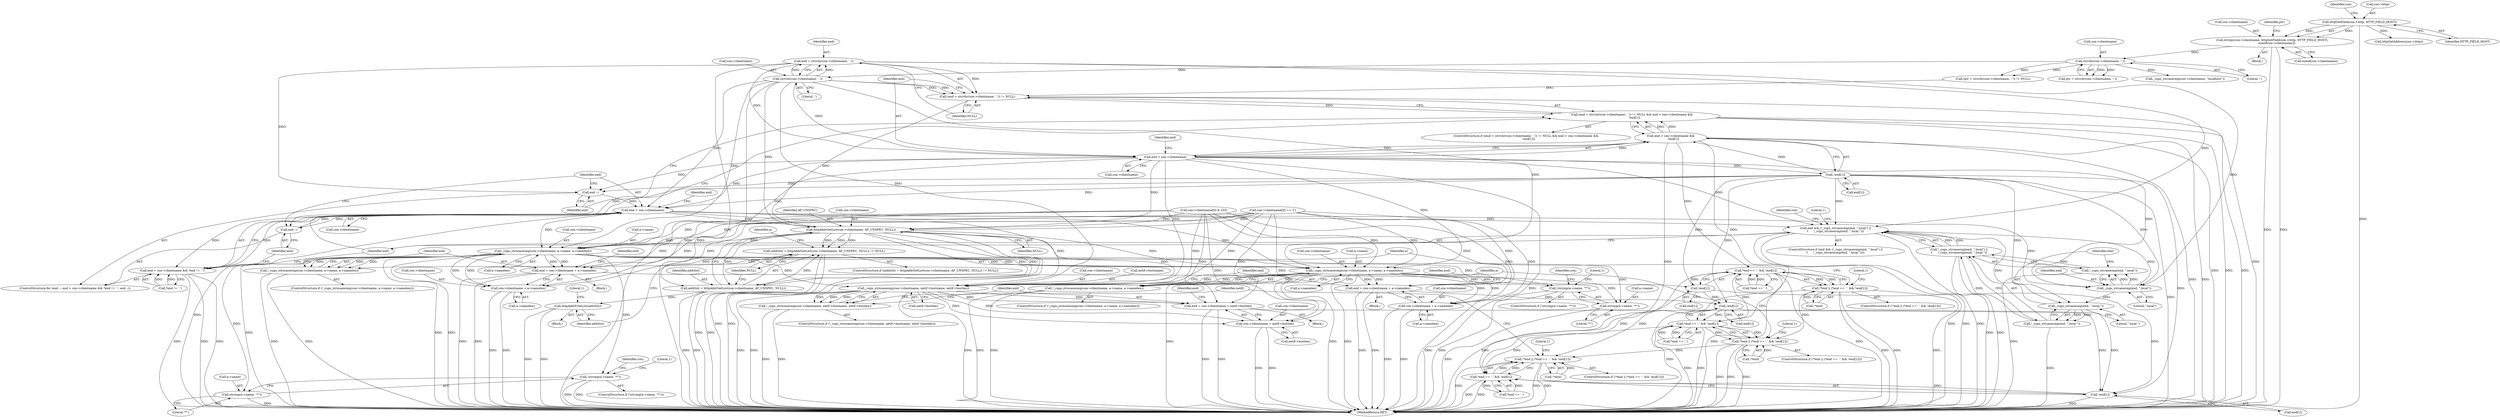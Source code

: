 digraph "0_cups_afa80cb2b457bf8d64f775bed307588610476c41@API" {
"1000214" [label="(Call,end = strrchr(con->clientname, '.'))"];
"1000216" [label="(Call,strrchr(con->clientname, '.'))"];
"1000146" [label="(Call,strrchr(con->clientname, ':'))"];
"1000128" [label="(Call,strlcpy(con->clientname, httpGetField(con->http, HTTP_FIELD_HOST),\n          sizeof(con->clientname)))"];
"1000132" [label="(Call,httpGetField(con->http, HTTP_FIELD_HOST))"];
"1000213" [label="(Call,(end = strrchr(con->clientname, '.')) != NULL)"];
"1000212" [label="(Call,(end = strrchr(con->clientname, '.')) != NULL && end > con->clientname &&\n      !end[1])"];
"1000285" [label="(Call,httpAddrGetList(con->clientname, AF_UNSPEC, NULL))"];
"1000282" [label="(Call,(addrlist = httpAddrGetList(con->clientname, AF_UNSPEC, NULL)) != NULL)"];
"1000283" [label="(Call,addrlist = httpAddrGetList(con->clientname, AF_UNSPEC, NULL))"];
"1000293" [label="(Call,httpAddrFreeList(addrlist))"];
"1000323" [label="(Call,_cups_strncasecmp(con->clientname, a->name, a->namelen))"];
"1000313" [label="(Call,!strcmp(a->name, \"*\"))"];
"1000314" [label="(Call,strcmp(a->name, \"*\"))"];
"1000322" [label="(Call,!_cups_strncasecmp(con->clientname, a->name, a->namelen))"];
"1000334" [label="(Call,end = con->clientname + a->namelen)"];
"1000353" [label="(Call,!end[1])"];
"1000348" [label="(Call,*end == '.' && !end[1])"];
"1000344" [label="(Call,!*end || (*end == '.' && !end[1]))"];
"1000406" [label="(Call,!*end || (*end == '.' && !end[1]))"];
"1000459" [label="(Call,!*end || (*end == '.' && !end[1]))"];
"1000410" [label="(Call,*end == '.' && !end[1])"];
"1000463" [label="(Call,*end == '.' && !end[1])"];
"1000415" [label="(Call,!end[1])"];
"1000468" [label="(Call,!end[1])"];
"1000336" [label="(Call,con->clientname + a->namelen)"];
"1000375" [label="(Call,!strcmp(a->name, \"*\"))"];
"1000376" [label="(Call,strcmp(a->name, \"*\"))"];
"1000385" [label="(Call,_cups_strncasecmp(con->clientname, a->name, a->namelen))"];
"1000384" [label="(Call,!_cups_strncasecmp(con->clientname, a->name, a->namelen))"];
"1000396" [label="(Call,end = con->clientname + a->namelen)"];
"1000398" [label="(Call,con->clientname + a->namelen)"];
"1000438" [label="(Call,_cups_strncasecmp(con->clientname, netif->hostname, netif->hostlen))"];
"1000437" [label="(Call,!_cups_strncasecmp(con->clientname, netif->hostname, netif->hostlen))"];
"1000449" [label="(Call,end = con->clientname + netif->hostlen)"];
"1000451" [label="(Call,con->clientname + netif->hostlen)"];
"1000223" [label="(Call,end > con->clientname)"];
"1000222" [label="(Call,end > con->clientname &&\n      !end[1])"];
"1000228" [label="(Call,!end[1])"];
"1000234" [label="(Call,end --)"];
"1000237" [label="(Call,end > con->clientname)"];
"1000236" [label="(Call,end > con->clientname && *end != '.')"];
"1000246" [label="(Call,end --)"];
"1000249" [label="(Call,end && (!_cups_strcasecmp(end, \".local\") ||\n\t      !_cups_strcasecmp(end, \".local.\")))"];
"1000253" [label="(Call,_cups_strcasecmp(end, \".local\"))"];
"1000252" [label="(Call,!_cups_strcasecmp(end, \".local\"))"];
"1000251" [label="(Call,!_cups_strcasecmp(end, \".local\") ||\n\t      !_cups_strcasecmp(end, \".local.\"))"];
"1000257" [label="(Call,_cups_strcasecmp(end, \".local.\"))"];
"1000256" [label="(Call,!_cups_strcasecmp(end, \".local.\"))"];
"1000333" [label="(Block,)"];
"1000217" [label="(Call,con->clientname)"];
"1000315" [label="(Call,a->name)"];
"1000387" [label="(Identifier,con)"];
"1000294" [label="(Identifier,addrlist)"];
"1000320" [label="(Literal,1)"];
"1000345" [label="(Call,!*end)"];
"1000293" [label="(Call,httpAddrFreeList(addrlist))"];
"1000395" [label="(Block,)"];
"1000397" [label="(Identifier,end)"];
"1000463" [label="(Call,*end == '.' && !end[1])"];
"1000354" [label="(Call,end[1])"];
"1000259" [label="(Literal,\".local.\")"];
"1000377" [label="(Call,a->name)"];
"1000284" [label="(Identifier,addrlist)"];
"1000186" [label="(Call,_cups_strcasecmp(con->clientname, \"localhost\"))"];
"1000334" [label="(Call,end = con->clientname + a->namelen)"];
"1000410" [label="(Call,*end == '.' && !end[1])"];
"1000374" [label="(ControlStructure,if (!strcmp(a->name, \"*\")))"];
"1000281" [label="(ControlStructure,if ((addrlist = httpAddrGetList(con->clientname, AF_UNSPEC, NULL)) != NULL))"];
"1000272" [label="(Call,con->clientname[0] == '[')"];
"1000290" [label="(Identifier,NULL)"];
"1000248" [label="(ControlStructure,if (end && (!_cups_strcasecmp(end, \".local\") ||\n\t      !_cups_strcasecmp(end, \".local.\"))))"];
"1000386" [label="(Call,con->clientname)"];
"1000392" [label="(Call,a->namelen)"];
"1000291" [label="(Identifier,NULL)"];
"1000384" [label="(Call,!_cups_strncasecmp(con->clientname, a->name, a->namelen))"];
"1000385" [label="(Call,_cups_strncasecmp(con->clientname, a->name, a->namelen))"];
"1000420" [label="(Literal,1)"];
"1000407" [label="(Call,!*end)"];
"1000375" [label="(Call,!strcmp(a->name, \"*\"))"];
"1000147" [label="(Call,con->clientname)"];
"1000251" [label="(Call,!_cups_strcasecmp(end, \".local\") ||\n\t      !_cups_strcasecmp(end, \".local.\"))"];
"1000458" [label="(ControlStructure,if (!*end || (*end == '.' && !end[1])))"];
"1000464" [label="(Call,*end == '.')"];
"1000368" [label="(Identifier,a)"];
"1000336" [label="(Call,con->clientname + a->namelen)"];
"1000254" [label="(Identifier,end)"];
"1000321" [label="(ControlStructure,if (!_cups_strncasecmp(con->clientname, a->name, a->namelen)))"];
"1000451" [label="(Call,con->clientname + netif->hostlen)"];
"1000253" [label="(Call,_cups_strcasecmp(end, \".local\"))"];
"1000296" [label="(Literal,1)"];
"1000236" [label="(Call,end > con->clientname && *end != '.')"];
"1000211" [label="(ControlStructure,if ((end = strrchr(con->clientname, '.')) != NULL && end > con->clientname &&\n      !end[1]))"];
"1000139" [label="(Identifier,con)"];
"1000225" [label="(Call,con->clientname)"];
"1000323" [label="(Call,_cups_strncasecmp(con->clientname, a->name, a->namelen))"];
"1000476" [label="(MethodReturn,RET)"];
"1000353" [label="(Call,!end[1])"];
"1000437" [label="(Call,!_cups_strncasecmp(con->clientname, netif->hostname, netif->hostlen))"];
"1000299" [label="(Identifier,a)"];
"1000383" [label="(ControlStructure,if (!_cups_strncasecmp(con->clientname, a->name, a->namelen)))"];
"1000348" [label="(Call,*end == '.' && !end[1])"];
"1000358" [label="(Literal,1)"];
"1000285" [label="(Call,httpAddrGetList(con->clientname, AF_UNSPEC, NULL))"];
"1000337" [label="(Call,con->clientname)"];
"1000250" [label="(Identifier,end)"];
"1000150" [label="(Literal,':')"];
"1000462" [label="(Identifier,end)"];
"1000382" [label="(Literal,1)"];
"1000238" [label="(Identifier,end)"];
"1000222" [label="(Call,end > con->clientname &&\n      !end[1])"];
"1000221" [label="(Identifier,NULL)"];
"1000146" [label="(Call,strrchr(con->clientname, ':'))"];
"1000255" [label="(Literal,\".local\")"];
"1000376" [label="(Call,strcmp(a->name, \"*\"))"];
"1000129" [label="(Call,con->clientname)"];
"1000430" [label="(Identifier,netif)"];
"1000415" [label="(Call,!end[1])"];
"1000314" [label="(Call,strcmp(a->name, \"*\"))"];
"1000344" [label="(Call,!*end || (*end == '.' && !end[1]))"];
"1000128" [label="(Call,strlcpy(con->clientname, httpGetField(con->http, HTTP_FIELD_HOST),\n          sizeof(con->clientname)))"];
"1000268" [label="(Identifier,con)"];
"1000306" [label="(Identifier,a)"];
"1000234" [label="(Call,end --)"];
"1000416" [label="(Call,end[1])"];
"1000249" [label="(Call,end && (!_cups_strcasecmp(end, \".local\") ||\n\t      !_cups_strcasecmp(end, \".local.\")))"];
"1000330" [label="(Call,a->namelen)"];
"1000402" [label="(Call,a->namelen)"];
"1000325" [label="(Identifier,con)"];
"1000327" [label="(Call,a->name)"];
"1000322" [label="(Call,!_cups_strncasecmp(con->clientname, a->name, a->namelen))"];
"1000233" [label="(ControlStructure,for (end --; end > con->clientname && *end != '.'; end --))"];
"1000237" [label="(Call,end > con->clientname)"];
"1000389" [label="(Call,a->name)"];
"1000257" [label="(Call,_cups_strcasecmp(end, \".local.\"))"];
"1000145" [label="(Identifier,ptr)"];
"1000265" [label="(Call,con->clientname[0] & 255)"];
"1000235" [label="(Identifier,end)"];
"1000411" [label="(Call,*end == '.')"];
"1000252" [label="(Call,!_cups_strcasecmp(end, \".local\"))"];
"1000244" [label="(Identifier,end)"];
"1000335" [label="(Identifier,end)"];
"1000449" [label="(Call,end = con->clientname + netif->hostlen)"];
"1000439" [label="(Call,con->clientname)"];
"1000137" [label="(Call,sizeof(con->clientname))"];
"1000436" [label="(ControlStructure,if (!_cups_strncasecmp(con->clientname, netif->hostname, netif->hostlen)))"];
"1000215" [label="(Identifier,end)"];
"1000455" [label="(Call,netif->hostlen)"];
"1000343" [label="(ControlStructure,if (!*end || (*end == '.' && !end[1])))"];
"1000286" [label="(Call,con->clientname)"];
"1000445" [label="(Call,netif->hostlen)"];
"1000230" [label="(Identifier,end)"];
"1000347" [label="(Identifier,end)"];
"1000349" [label="(Call,*end == '.')"];
"1000468" [label="(Call,!end[1])"];
"1000469" [label="(Call,end[1])"];
"1000214" [label="(Call,end = strrchr(con->clientname, '.'))"];
"1000312" [label="(ControlStructure,if (!strcmp(a->name, \"*\")))"];
"1000282" [label="(Call,(addrlist = httpAddrGetList(con->clientname, AF_UNSPEC, NULL)) != NULL)"];
"1000220" [label="(Literal,'.')"];
"1000459" [label="(Call,!*end || (*end == '.' && !end[1]))"];
"1000399" [label="(Call,con->clientname)"];
"1000228" [label="(Call,!end[1])"];
"1000448" [label="(Block,)"];
"1000246" [label="(Call,end --)"];
"1000438" [label="(Call,_cups_strncasecmp(con->clientname, netif->hostname, netif->hostlen))"];
"1000450" [label="(Identifier,end)"];
"1000380" [label="(Literal,\"*\")"];
"1000340" [label="(Call,a->namelen)"];
"1000261" [label="(Literal,1)"];
"1000318" [label="(Literal,\"*\")"];
"1000229" [label="(Call,end[1])"];
"1000256" [label="(Call,!_cups_strcasecmp(end, \".local.\"))"];
"1000216" [label="(Call,strrchr(con->clientname, '.'))"];
"1000409" [label="(Identifier,end)"];
"1000224" [label="(Identifier,end)"];
"1000398" [label="(Call,con->clientname + a->namelen)"];
"1000239" [label="(Call,con->clientname)"];
"1000406" [label="(Call,!*end || (*end == '.' && !end[1]))"];
"1000178" [label="(Call,httpGetAddress(con->http))"];
"1000213" [label="(Call,(end = strrchr(con->clientname, '.')) != NULL)"];
"1000313" [label="(Call,!strcmp(a->name, \"*\"))"];
"1000405" [label="(ControlStructure,if (!*end || (*end == '.' && !end[1])))"];
"1000324" [label="(Call,con->clientname)"];
"1000473" [label="(Literal,1)"];
"1000442" [label="(Call,netif->hostname)"];
"1000144" [label="(Call,ptr = strrchr(con->clientname, ':'))"];
"1000242" [label="(Call,*end != '.')"];
"1000143" [label="(Call,(ptr = strrchr(con->clientname, ':')) != NULL)"];
"1000289" [label="(Identifier,AF_UNSPEC)"];
"1000396" [label="(Call,end = con->clientname + a->namelen)"];
"1000258" [label="(Identifier,end)"];
"1000132" [label="(Call,httpGetField(con->http, HTTP_FIELD_HOST))"];
"1000212" [label="(Call,(end = strrchr(con->clientname, '.')) != NULL && end > con->clientname &&\n      !end[1])"];
"1000292" [label="(Block,)"];
"1000460" [label="(Call,!*end)"];
"1000247" [label="(Identifier,end)"];
"1000283" [label="(Call,addrlist = httpAddrGetList(con->clientname, AF_UNSPEC, NULL))"];
"1000123" [label="(Block,)"];
"1000133" [label="(Call,con->http)"];
"1000223" [label="(Call,end > con->clientname)"];
"1000136" [label="(Identifier,HTTP_FIELD_HOST)"];
"1000452" [label="(Call,con->clientname)"];
"1000214" -> "1000213"  [label="AST: "];
"1000214" -> "1000216"  [label="CFG: "];
"1000215" -> "1000214"  [label="AST: "];
"1000216" -> "1000214"  [label="AST: "];
"1000221" -> "1000214"  [label="CFG: "];
"1000214" -> "1000476"  [label="DDG: "];
"1000214" -> "1000213"  [label="DDG: "];
"1000216" -> "1000214"  [label="DDG: "];
"1000216" -> "1000214"  [label="DDG: "];
"1000214" -> "1000223"  [label="DDG: "];
"1000214" -> "1000234"  [label="DDG: "];
"1000214" -> "1000249"  [label="DDG: "];
"1000214" -> "1000253"  [label="DDG: "];
"1000216" -> "1000220"  [label="CFG: "];
"1000217" -> "1000216"  [label="AST: "];
"1000220" -> "1000216"  [label="AST: "];
"1000216" -> "1000476"  [label="DDG: "];
"1000216" -> "1000213"  [label="DDG: "];
"1000216" -> "1000213"  [label="DDG: "];
"1000146" -> "1000216"  [label="DDG: "];
"1000216" -> "1000223"  [label="DDG: "];
"1000216" -> "1000237"  [label="DDG: "];
"1000216" -> "1000285"  [label="DDG: "];
"1000216" -> "1000323"  [label="DDG: "];
"1000216" -> "1000385"  [label="DDG: "];
"1000216" -> "1000438"  [label="DDG: "];
"1000146" -> "1000144"  [label="AST: "];
"1000146" -> "1000150"  [label="CFG: "];
"1000147" -> "1000146"  [label="AST: "];
"1000150" -> "1000146"  [label="AST: "];
"1000144" -> "1000146"  [label="CFG: "];
"1000146" -> "1000143"  [label="DDG: "];
"1000146" -> "1000143"  [label="DDG: "];
"1000146" -> "1000144"  [label="DDG: "];
"1000146" -> "1000144"  [label="DDG: "];
"1000128" -> "1000146"  [label="DDG: "];
"1000146" -> "1000186"  [label="DDG: "];
"1000128" -> "1000123"  [label="AST: "];
"1000128" -> "1000137"  [label="CFG: "];
"1000129" -> "1000128"  [label="AST: "];
"1000132" -> "1000128"  [label="AST: "];
"1000137" -> "1000128"  [label="AST: "];
"1000145" -> "1000128"  [label="CFG: "];
"1000128" -> "1000476"  [label="DDG: "];
"1000128" -> "1000476"  [label="DDG: "];
"1000132" -> "1000128"  [label="DDG: "];
"1000132" -> "1000128"  [label="DDG: "];
"1000132" -> "1000136"  [label="CFG: "];
"1000133" -> "1000132"  [label="AST: "];
"1000136" -> "1000132"  [label="AST: "];
"1000139" -> "1000132"  [label="CFG: "];
"1000132" -> "1000476"  [label="DDG: "];
"1000132" -> "1000178"  [label="DDG: "];
"1000213" -> "1000212"  [label="AST: "];
"1000213" -> "1000221"  [label="CFG: "];
"1000221" -> "1000213"  [label="AST: "];
"1000224" -> "1000213"  [label="CFG: "];
"1000212" -> "1000213"  [label="CFG: "];
"1000213" -> "1000476"  [label="DDG: "];
"1000213" -> "1000212"  [label="DDG: "];
"1000143" -> "1000213"  [label="DDG: "];
"1000213" -> "1000285"  [label="DDG: "];
"1000212" -> "1000211"  [label="AST: "];
"1000212" -> "1000222"  [label="CFG: "];
"1000222" -> "1000212"  [label="AST: "];
"1000235" -> "1000212"  [label="CFG: "];
"1000250" -> "1000212"  [label="CFG: "];
"1000212" -> "1000476"  [label="DDG: "];
"1000212" -> "1000476"  [label="DDG: "];
"1000212" -> "1000476"  [label="DDG: "];
"1000222" -> "1000212"  [label="DDG: "];
"1000222" -> "1000212"  [label="DDG: "];
"1000285" -> "1000283"  [label="AST: "];
"1000285" -> "1000290"  [label="CFG: "];
"1000286" -> "1000285"  [label="AST: "];
"1000289" -> "1000285"  [label="AST: "];
"1000290" -> "1000285"  [label="AST: "];
"1000283" -> "1000285"  [label="CFG: "];
"1000285" -> "1000476"  [label="DDG: "];
"1000285" -> "1000476"  [label="DDG: "];
"1000285" -> "1000282"  [label="DDG: "];
"1000285" -> "1000282"  [label="DDG: "];
"1000285" -> "1000282"  [label="DDG: "];
"1000285" -> "1000283"  [label="DDG: "];
"1000285" -> "1000283"  [label="DDG: "];
"1000285" -> "1000283"  [label="DDG: "];
"1000223" -> "1000285"  [label="DDG: "];
"1000237" -> "1000285"  [label="DDG: "];
"1000265" -> "1000285"  [label="DDG: "];
"1000272" -> "1000285"  [label="DDG: "];
"1000285" -> "1000323"  [label="DDG: "];
"1000285" -> "1000385"  [label="DDG: "];
"1000285" -> "1000438"  [label="DDG: "];
"1000282" -> "1000281"  [label="AST: "];
"1000282" -> "1000291"  [label="CFG: "];
"1000283" -> "1000282"  [label="AST: "];
"1000291" -> "1000282"  [label="AST: "];
"1000294" -> "1000282"  [label="CFG: "];
"1000299" -> "1000282"  [label="CFG: "];
"1000282" -> "1000476"  [label="DDG: "];
"1000282" -> "1000476"  [label="DDG: "];
"1000283" -> "1000282"  [label="DDG: "];
"1000284" -> "1000283"  [label="AST: "];
"1000291" -> "1000283"  [label="CFG: "];
"1000283" -> "1000476"  [label="DDG: "];
"1000283" -> "1000476"  [label="DDG: "];
"1000283" -> "1000293"  [label="DDG: "];
"1000293" -> "1000292"  [label="AST: "];
"1000293" -> "1000294"  [label="CFG: "];
"1000294" -> "1000293"  [label="AST: "];
"1000296" -> "1000293"  [label="CFG: "];
"1000293" -> "1000476"  [label="DDG: "];
"1000293" -> "1000476"  [label="DDG: "];
"1000323" -> "1000322"  [label="AST: "];
"1000323" -> "1000330"  [label="CFG: "];
"1000324" -> "1000323"  [label="AST: "];
"1000327" -> "1000323"  [label="AST: "];
"1000330" -> "1000323"  [label="AST: "];
"1000322" -> "1000323"  [label="CFG: "];
"1000323" -> "1000476"  [label="DDG: "];
"1000323" -> "1000476"  [label="DDG: "];
"1000323" -> "1000476"  [label="DDG: "];
"1000323" -> "1000313"  [label="DDG: "];
"1000323" -> "1000314"  [label="DDG: "];
"1000323" -> "1000322"  [label="DDG: "];
"1000323" -> "1000322"  [label="DDG: "];
"1000323" -> "1000322"  [label="DDG: "];
"1000223" -> "1000323"  [label="DDG: "];
"1000237" -> "1000323"  [label="DDG: "];
"1000265" -> "1000323"  [label="DDG: "];
"1000272" -> "1000323"  [label="DDG: "];
"1000323" -> "1000334"  [label="DDG: "];
"1000323" -> "1000334"  [label="DDG: "];
"1000323" -> "1000336"  [label="DDG: "];
"1000323" -> "1000336"  [label="DDG: "];
"1000323" -> "1000375"  [label="DDG: "];
"1000323" -> "1000376"  [label="DDG: "];
"1000323" -> "1000385"  [label="DDG: "];
"1000323" -> "1000385"  [label="DDG: "];
"1000323" -> "1000385"  [label="DDG: "];
"1000323" -> "1000438"  [label="DDG: "];
"1000313" -> "1000312"  [label="AST: "];
"1000313" -> "1000314"  [label="CFG: "];
"1000314" -> "1000313"  [label="AST: "];
"1000320" -> "1000313"  [label="CFG: "];
"1000325" -> "1000313"  [label="CFG: "];
"1000313" -> "1000476"  [label="DDG: "];
"1000313" -> "1000476"  [label="DDG: "];
"1000314" -> "1000318"  [label="CFG: "];
"1000315" -> "1000314"  [label="AST: "];
"1000318" -> "1000314"  [label="AST: "];
"1000314" -> "1000476"  [label="DDG: "];
"1000322" -> "1000321"  [label="AST: "];
"1000335" -> "1000322"  [label="CFG: "];
"1000306" -> "1000322"  [label="CFG: "];
"1000322" -> "1000476"  [label="DDG: "];
"1000322" -> "1000476"  [label="DDG: "];
"1000334" -> "1000333"  [label="AST: "];
"1000334" -> "1000336"  [label="CFG: "];
"1000335" -> "1000334"  [label="AST: "];
"1000336" -> "1000334"  [label="AST: "];
"1000347" -> "1000334"  [label="CFG: "];
"1000334" -> "1000476"  [label="DDG: "];
"1000334" -> "1000476"  [label="DDG: "];
"1000265" -> "1000334"  [label="DDG: "];
"1000272" -> "1000334"  [label="DDG: "];
"1000334" -> "1000353"  [label="DDG: "];
"1000353" -> "1000348"  [label="AST: "];
"1000353" -> "1000354"  [label="CFG: "];
"1000354" -> "1000353"  [label="AST: "];
"1000348" -> "1000353"  [label="CFG: "];
"1000353" -> "1000476"  [label="DDG: "];
"1000353" -> "1000348"  [label="DDG: "];
"1000228" -> "1000353"  [label="DDG: "];
"1000353" -> "1000415"  [label="DDG: "];
"1000353" -> "1000468"  [label="DDG: "];
"1000348" -> "1000344"  [label="AST: "];
"1000348" -> "1000349"  [label="CFG: "];
"1000349" -> "1000348"  [label="AST: "];
"1000344" -> "1000348"  [label="CFG: "];
"1000348" -> "1000476"  [label="DDG: "];
"1000348" -> "1000476"  [label="DDG: "];
"1000348" -> "1000344"  [label="DDG: "];
"1000348" -> "1000344"  [label="DDG: "];
"1000349" -> "1000348"  [label="DDG: "];
"1000349" -> "1000348"  [label="DDG: "];
"1000222" -> "1000348"  [label="DDG: "];
"1000348" -> "1000410"  [label="DDG: "];
"1000348" -> "1000463"  [label="DDG: "];
"1000344" -> "1000343"  [label="AST: "];
"1000344" -> "1000345"  [label="CFG: "];
"1000345" -> "1000344"  [label="AST: "];
"1000358" -> "1000344"  [label="CFG: "];
"1000306" -> "1000344"  [label="CFG: "];
"1000344" -> "1000476"  [label="DDG: "];
"1000344" -> "1000476"  [label="DDG: "];
"1000344" -> "1000476"  [label="DDG: "];
"1000345" -> "1000344"  [label="DDG: "];
"1000344" -> "1000406"  [label="DDG: "];
"1000344" -> "1000459"  [label="DDG: "];
"1000406" -> "1000405"  [label="AST: "];
"1000406" -> "1000407"  [label="CFG: "];
"1000406" -> "1000410"  [label="CFG: "];
"1000407" -> "1000406"  [label="AST: "];
"1000410" -> "1000406"  [label="AST: "];
"1000420" -> "1000406"  [label="CFG: "];
"1000368" -> "1000406"  [label="CFG: "];
"1000406" -> "1000476"  [label="DDG: "];
"1000406" -> "1000476"  [label="DDG: "];
"1000406" -> "1000476"  [label="DDG: "];
"1000407" -> "1000406"  [label="DDG: "];
"1000410" -> "1000406"  [label="DDG: "];
"1000410" -> "1000406"  [label="DDG: "];
"1000406" -> "1000459"  [label="DDG: "];
"1000459" -> "1000458"  [label="AST: "];
"1000459" -> "1000460"  [label="CFG: "];
"1000459" -> "1000463"  [label="CFG: "];
"1000460" -> "1000459"  [label="AST: "];
"1000463" -> "1000459"  [label="AST: "];
"1000473" -> "1000459"  [label="CFG: "];
"1000430" -> "1000459"  [label="CFG: "];
"1000459" -> "1000476"  [label="DDG: "];
"1000459" -> "1000476"  [label="DDG: "];
"1000459" -> "1000476"  [label="DDG: "];
"1000460" -> "1000459"  [label="DDG: "];
"1000463" -> "1000459"  [label="DDG: "];
"1000463" -> "1000459"  [label="DDG: "];
"1000410" -> "1000411"  [label="CFG: "];
"1000410" -> "1000415"  [label="CFG: "];
"1000411" -> "1000410"  [label="AST: "];
"1000415" -> "1000410"  [label="AST: "];
"1000410" -> "1000476"  [label="DDG: "];
"1000410" -> "1000476"  [label="DDG: "];
"1000411" -> "1000410"  [label="DDG: "];
"1000411" -> "1000410"  [label="DDG: "];
"1000415" -> "1000410"  [label="DDG: "];
"1000222" -> "1000410"  [label="DDG: "];
"1000410" -> "1000463"  [label="DDG: "];
"1000463" -> "1000464"  [label="CFG: "];
"1000463" -> "1000468"  [label="CFG: "];
"1000464" -> "1000463"  [label="AST: "];
"1000468" -> "1000463"  [label="AST: "];
"1000463" -> "1000476"  [label="DDG: "];
"1000463" -> "1000476"  [label="DDG: "];
"1000464" -> "1000463"  [label="DDG: "];
"1000464" -> "1000463"  [label="DDG: "];
"1000468" -> "1000463"  [label="DDG: "];
"1000222" -> "1000463"  [label="DDG: "];
"1000415" -> "1000416"  [label="CFG: "];
"1000416" -> "1000415"  [label="AST: "];
"1000415" -> "1000476"  [label="DDG: "];
"1000396" -> "1000415"  [label="DDG: "];
"1000228" -> "1000415"  [label="DDG: "];
"1000415" -> "1000468"  [label="DDG: "];
"1000468" -> "1000469"  [label="CFG: "];
"1000469" -> "1000468"  [label="AST: "];
"1000468" -> "1000476"  [label="DDG: "];
"1000228" -> "1000468"  [label="DDG: "];
"1000449" -> "1000468"  [label="DDG: "];
"1000336" -> "1000340"  [label="CFG: "];
"1000337" -> "1000336"  [label="AST: "];
"1000340" -> "1000336"  [label="AST: "];
"1000336" -> "1000476"  [label="DDG: "];
"1000336" -> "1000476"  [label="DDG: "];
"1000265" -> "1000336"  [label="DDG: "];
"1000272" -> "1000336"  [label="DDG: "];
"1000375" -> "1000374"  [label="AST: "];
"1000375" -> "1000376"  [label="CFG: "];
"1000376" -> "1000375"  [label="AST: "];
"1000382" -> "1000375"  [label="CFG: "];
"1000387" -> "1000375"  [label="CFG: "];
"1000375" -> "1000476"  [label="DDG: "];
"1000375" -> "1000476"  [label="DDG: "];
"1000385" -> "1000375"  [label="DDG: "];
"1000376" -> "1000380"  [label="CFG: "];
"1000377" -> "1000376"  [label="AST: "];
"1000380" -> "1000376"  [label="AST: "];
"1000376" -> "1000476"  [label="DDG: "];
"1000385" -> "1000376"  [label="DDG: "];
"1000385" -> "1000384"  [label="AST: "];
"1000385" -> "1000392"  [label="CFG: "];
"1000386" -> "1000385"  [label="AST: "];
"1000389" -> "1000385"  [label="AST: "];
"1000392" -> "1000385"  [label="AST: "];
"1000384" -> "1000385"  [label="CFG: "];
"1000385" -> "1000476"  [label="DDG: "];
"1000385" -> "1000476"  [label="DDG: "];
"1000385" -> "1000476"  [label="DDG: "];
"1000385" -> "1000384"  [label="DDG: "];
"1000385" -> "1000384"  [label="DDG: "];
"1000385" -> "1000384"  [label="DDG: "];
"1000223" -> "1000385"  [label="DDG: "];
"1000237" -> "1000385"  [label="DDG: "];
"1000265" -> "1000385"  [label="DDG: "];
"1000272" -> "1000385"  [label="DDG: "];
"1000385" -> "1000396"  [label="DDG: "];
"1000385" -> "1000396"  [label="DDG: "];
"1000385" -> "1000398"  [label="DDG: "];
"1000385" -> "1000398"  [label="DDG: "];
"1000385" -> "1000438"  [label="DDG: "];
"1000384" -> "1000383"  [label="AST: "];
"1000397" -> "1000384"  [label="CFG: "];
"1000368" -> "1000384"  [label="CFG: "];
"1000384" -> "1000476"  [label="DDG: "];
"1000384" -> "1000476"  [label="DDG: "];
"1000396" -> "1000395"  [label="AST: "];
"1000396" -> "1000398"  [label="CFG: "];
"1000397" -> "1000396"  [label="AST: "];
"1000398" -> "1000396"  [label="AST: "];
"1000409" -> "1000396"  [label="CFG: "];
"1000396" -> "1000476"  [label="DDG: "];
"1000396" -> "1000476"  [label="DDG: "];
"1000265" -> "1000396"  [label="DDG: "];
"1000272" -> "1000396"  [label="DDG: "];
"1000398" -> "1000402"  [label="CFG: "];
"1000399" -> "1000398"  [label="AST: "];
"1000402" -> "1000398"  [label="AST: "];
"1000398" -> "1000476"  [label="DDG: "];
"1000398" -> "1000476"  [label="DDG: "];
"1000265" -> "1000398"  [label="DDG: "];
"1000272" -> "1000398"  [label="DDG: "];
"1000438" -> "1000437"  [label="AST: "];
"1000438" -> "1000445"  [label="CFG: "];
"1000439" -> "1000438"  [label="AST: "];
"1000442" -> "1000438"  [label="AST: "];
"1000445" -> "1000438"  [label="AST: "];
"1000437" -> "1000438"  [label="CFG: "];
"1000438" -> "1000476"  [label="DDG: "];
"1000438" -> "1000476"  [label="DDG: "];
"1000438" -> "1000476"  [label="DDG: "];
"1000438" -> "1000437"  [label="DDG: "];
"1000438" -> "1000437"  [label="DDG: "];
"1000438" -> "1000437"  [label="DDG: "];
"1000223" -> "1000438"  [label="DDG: "];
"1000237" -> "1000438"  [label="DDG: "];
"1000265" -> "1000438"  [label="DDG: "];
"1000272" -> "1000438"  [label="DDG: "];
"1000438" -> "1000449"  [label="DDG: "];
"1000438" -> "1000449"  [label="DDG: "];
"1000438" -> "1000451"  [label="DDG: "];
"1000438" -> "1000451"  [label="DDG: "];
"1000437" -> "1000436"  [label="AST: "];
"1000450" -> "1000437"  [label="CFG: "];
"1000430" -> "1000437"  [label="CFG: "];
"1000437" -> "1000476"  [label="DDG: "];
"1000437" -> "1000476"  [label="DDG: "];
"1000449" -> "1000448"  [label="AST: "];
"1000449" -> "1000451"  [label="CFG: "];
"1000450" -> "1000449"  [label="AST: "];
"1000451" -> "1000449"  [label="AST: "];
"1000462" -> "1000449"  [label="CFG: "];
"1000449" -> "1000476"  [label="DDG: "];
"1000449" -> "1000476"  [label="DDG: "];
"1000265" -> "1000449"  [label="DDG: "];
"1000272" -> "1000449"  [label="DDG: "];
"1000451" -> "1000455"  [label="CFG: "];
"1000452" -> "1000451"  [label="AST: "];
"1000455" -> "1000451"  [label="AST: "];
"1000451" -> "1000476"  [label="DDG: "];
"1000451" -> "1000476"  [label="DDG: "];
"1000265" -> "1000451"  [label="DDG: "];
"1000272" -> "1000451"  [label="DDG: "];
"1000223" -> "1000222"  [label="AST: "];
"1000223" -> "1000225"  [label="CFG: "];
"1000224" -> "1000223"  [label="AST: "];
"1000225" -> "1000223"  [label="AST: "];
"1000230" -> "1000223"  [label="CFG: "];
"1000222" -> "1000223"  [label="CFG: "];
"1000223" -> "1000476"  [label="DDG: "];
"1000223" -> "1000222"  [label="DDG: "];
"1000223" -> "1000222"  [label="DDG: "];
"1000223" -> "1000228"  [label="DDG: "];
"1000223" -> "1000234"  [label="DDG: "];
"1000223" -> "1000237"  [label="DDG: "];
"1000223" -> "1000249"  [label="DDG: "];
"1000223" -> "1000253"  [label="DDG: "];
"1000222" -> "1000228"  [label="CFG: "];
"1000228" -> "1000222"  [label="AST: "];
"1000222" -> "1000476"  [label="DDG: "];
"1000222" -> "1000476"  [label="DDG: "];
"1000228" -> "1000222"  [label="DDG: "];
"1000228" -> "1000229"  [label="CFG: "];
"1000229" -> "1000228"  [label="AST: "];
"1000228" -> "1000476"  [label="DDG: "];
"1000228" -> "1000234"  [label="DDG: "];
"1000228" -> "1000237"  [label="DDG: "];
"1000228" -> "1000246"  [label="DDG: "];
"1000228" -> "1000249"  [label="DDG: "];
"1000228" -> "1000253"  [label="DDG: "];
"1000228" -> "1000257"  [label="DDG: "];
"1000234" -> "1000233"  [label="AST: "];
"1000234" -> "1000235"  [label="CFG: "];
"1000235" -> "1000234"  [label="AST: "];
"1000238" -> "1000234"  [label="CFG: "];
"1000234" -> "1000237"  [label="DDG: "];
"1000237" -> "1000236"  [label="AST: "];
"1000237" -> "1000239"  [label="CFG: "];
"1000238" -> "1000237"  [label="AST: "];
"1000239" -> "1000237"  [label="AST: "];
"1000244" -> "1000237"  [label="CFG: "];
"1000236" -> "1000237"  [label="CFG: "];
"1000237" -> "1000476"  [label="DDG: "];
"1000237" -> "1000236"  [label="DDG: "];
"1000237" -> "1000236"  [label="DDG: "];
"1000246" -> "1000237"  [label="DDG: "];
"1000237" -> "1000246"  [label="DDG: "];
"1000237" -> "1000249"  [label="DDG: "];
"1000237" -> "1000253"  [label="DDG: "];
"1000236" -> "1000233"  [label="AST: "];
"1000236" -> "1000242"  [label="CFG: "];
"1000242" -> "1000236"  [label="AST: "];
"1000247" -> "1000236"  [label="CFG: "];
"1000250" -> "1000236"  [label="CFG: "];
"1000236" -> "1000476"  [label="DDG: "];
"1000236" -> "1000476"  [label="DDG: "];
"1000236" -> "1000476"  [label="DDG: "];
"1000242" -> "1000236"  [label="DDG: "];
"1000242" -> "1000236"  [label="DDG: "];
"1000246" -> "1000233"  [label="AST: "];
"1000246" -> "1000247"  [label="CFG: "];
"1000247" -> "1000246"  [label="AST: "];
"1000238" -> "1000246"  [label="CFG: "];
"1000249" -> "1000248"  [label="AST: "];
"1000249" -> "1000250"  [label="CFG: "];
"1000249" -> "1000251"  [label="CFG: "];
"1000250" -> "1000249"  [label="AST: "];
"1000251" -> "1000249"  [label="AST: "];
"1000261" -> "1000249"  [label="CFG: "];
"1000268" -> "1000249"  [label="CFG: "];
"1000249" -> "1000476"  [label="DDG: "];
"1000249" -> "1000476"  [label="DDG: "];
"1000249" -> "1000476"  [label="DDG: "];
"1000257" -> "1000249"  [label="DDG: "];
"1000253" -> "1000249"  [label="DDG: "];
"1000251" -> "1000249"  [label="DDG: "];
"1000251" -> "1000249"  [label="DDG: "];
"1000253" -> "1000252"  [label="AST: "];
"1000253" -> "1000255"  [label="CFG: "];
"1000254" -> "1000253"  [label="AST: "];
"1000255" -> "1000253"  [label="AST: "];
"1000252" -> "1000253"  [label="CFG: "];
"1000253" -> "1000252"  [label="DDG: "];
"1000253" -> "1000252"  [label="DDG: "];
"1000253" -> "1000257"  [label="DDG: "];
"1000252" -> "1000251"  [label="AST: "];
"1000258" -> "1000252"  [label="CFG: "];
"1000251" -> "1000252"  [label="CFG: "];
"1000252" -> "1000476"  [label="DDG: "];
"1000252" -> "1000251"  [label="DDG: "];
"1000251" -> "1000256"  [label="CFG: "];
"1000256" -> "1000251"  [label="AST: "];
"1000251" -> "1000476"  [label="DDG: "];
"1000251" -> "1000476"  [label="DDG: "];
"1000256" -> "1000251"  [label="DDG: "];
"1000257" -> "1000256"  [label="AST: "];
"1000257" -> "1000259"  [label="CFG: "];
"1000258" -> "1000257"  [label="AST: "];
"1000259" -> "1000257"  [label="AST: "];
"1000256" -> "1000257"  [label="CFG: "];
"1000257" -> "1000256"  [label="DDG: "];
"1000257" -> "1000256"  [label="DDG: "];
"1000256" -> "1000476"  [label="DDG: "];
}
